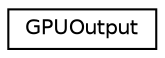 digraph G
{
  edge [fontname="Helvetica",fontsize="10",labelfontname="Helvetica",labelfontsize="10"];
  node [fontname="Helvetica",fontsize="10",shape=record];
  rankdir=LR;
  Node1 [label="GPUOutput",height=0.2,width=0.4,color="black", fillcolor="white", style="filled",URL="$da/d6c/structGPUOutput.html"];
}

